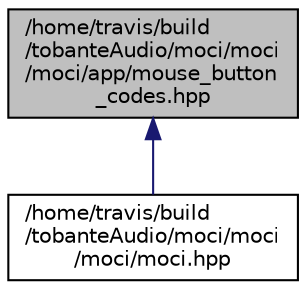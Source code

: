 digraph "/home/travis/build/tobanteAudio/moci/moci/moci/app/mouse_button_codes.hpp"
{
  edge [fontname="Helvetica",fontsize="10",labelfontname="Helvetica",labelfontsize="10"];
  node [fontname="Helvetica",fontsize="10",shape=record];
  Node1 [label="/home/travis/build\l/tobanteAudio/moci/moci\l/moci/app/mouse_button\l_codes.hpp",height=0.2,width=0.4,color="black", fillcolor="grey75", style="filled", fontcolor="black"];
  Node1 -> Node2 [dir="back",color="midnightblue",fontsize="10",style="solid",fontname="Helvetica"];
  Node2 [label="/home/travis/build\l/tobanteAudio/moci/moci\l/moci/moci.hpp",height=0.2,width=0.4,color="black", fillcolor="white", style="filled",URL="$moci_8hpp.html"];
}
